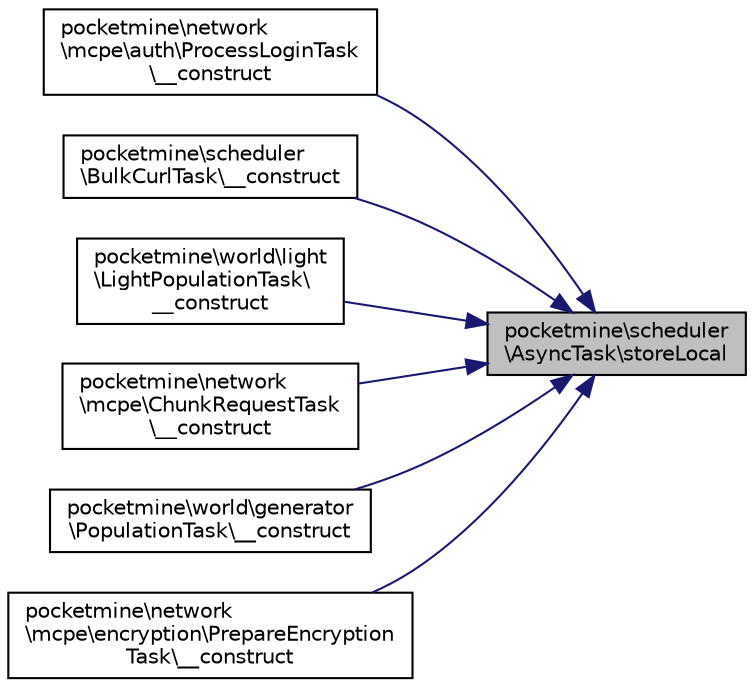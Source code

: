 digraph "pocketmine\scheduler\AsyncTask\storeLocal"
{
 // INTERACTIVE_SVG=YES
 // LATEX_PDF_SIZE
  edge [fontname="Helvetica",fontsize="10",labelfontname="Helvetica",labelfontsize="10"];
  node [fontname="Helvetica",fontsize="10",shape=record];
  rankdir="RL";
  Node1 [label="pocketmine\\scheduler\l\\AsyncTask\\storeLocal",height=0.2,width=0.4,color="black", fillcolor="grey75", style="filled", fontcolor="black",tooltip=" "];
  Node1 -> Node2 [dir="back",color="midnightblue",fontsize="10",style="solid",fontname="Helvetica"];
  Node2 [label="pocketmine\\network\l\\mcpe\\auth\\ProcessLoginTask\l\\__construct",height=0.2,width=0.4,color="black", fillcolor="white", style="filled",URL="$df/df7/classpocketmine_1_1network_1_1mcpe_1_1auth_1_1_process_login_task.html#a531cbb9ef417982c493c618c5da6d19f",tooltip=" "];
  Node1 -> Node3 [dir="back",color="midnightblue",fontsize="10",style="solid",fontname="Helvetica"];
  Node3 [label="pocketmine\\scheduler\l\\BulkCurlTask\\__construct",height=0.2,width=0.4,color="black", fillcolor="white", style="filled",URL="$df/d18/classpocketmine_1_1scheduler_1_1_bulk_curl_task.html#abab1f348bbf2a91996a51890e137c3f8",tooltip=" "];
  Node1 -> Node4 [dir="back",color="midnightblue",fontsize="10",style="solid",fontname="Helvetica"];
  Node4 [label="pocketmine\\world\\light\l\\LightPopulationTask\\\l__construct",height=0.2,width=0.4,color="black", fillcolor="white", style="filled",URL="$d9/d7c/classpocketmine_1_1world_1_1light_1_1_light_population_task.html#a9039acb7a57973b64b732ae79458bdc2",tooltip=" "];
  Node1 -> Node5 [dir="back",color="midnightblue",fontsize="10",style="solid",fontname="Helvetica"];
  Node5 [label="pocketmine\\network\l\\mcpe\\ChunkRequestTask\l\\__construct",height=0.2,width=0.4,color="black", fillcolor="white", style="filled",URL="$d2/d46/classpocketmine_1_1network_1_1mcpe_1_1_chunk_request_task.html#a70695495c5727438bb1ad6f45b478808",tooltip=" "];
  Node1 -> Node6 [dir="back",color="midnightblue",fontsize="10",style="solid",fontname="Helvetica"];
  Node6 [label="pocketmine\\world\\generator\l\\PopulationTask\\__construct",height=0.2,width=0.4,color="black", fillcolor="white", style="filled",URL="$d9/d4a/classpocketmine_1_1world_1_1generator_1_1_population_task.html#a463c3e28ef0d6b378a63b14125264e89",tooltip=" "];
  Node1 -> Node7 [dir="back",color="midnightblue",fontsize="10",style="solid",fontname="Helvetica"];
  Node7 [label="pocketmine\\network\l\\mcpe\\encryption\\PrepareEncryption\lTask\\__construct",height=0.2,width=0.4,color="black", fillcolor="white", style="filled",URL="$d7/d18/classpocketmine_1_1network_1_1mcpe_1_1encryption_1_1_prepare_encryption_task.html#a1b9384f636ceed69c6e4c8923b1e6e81",tooltip=" "];
}
